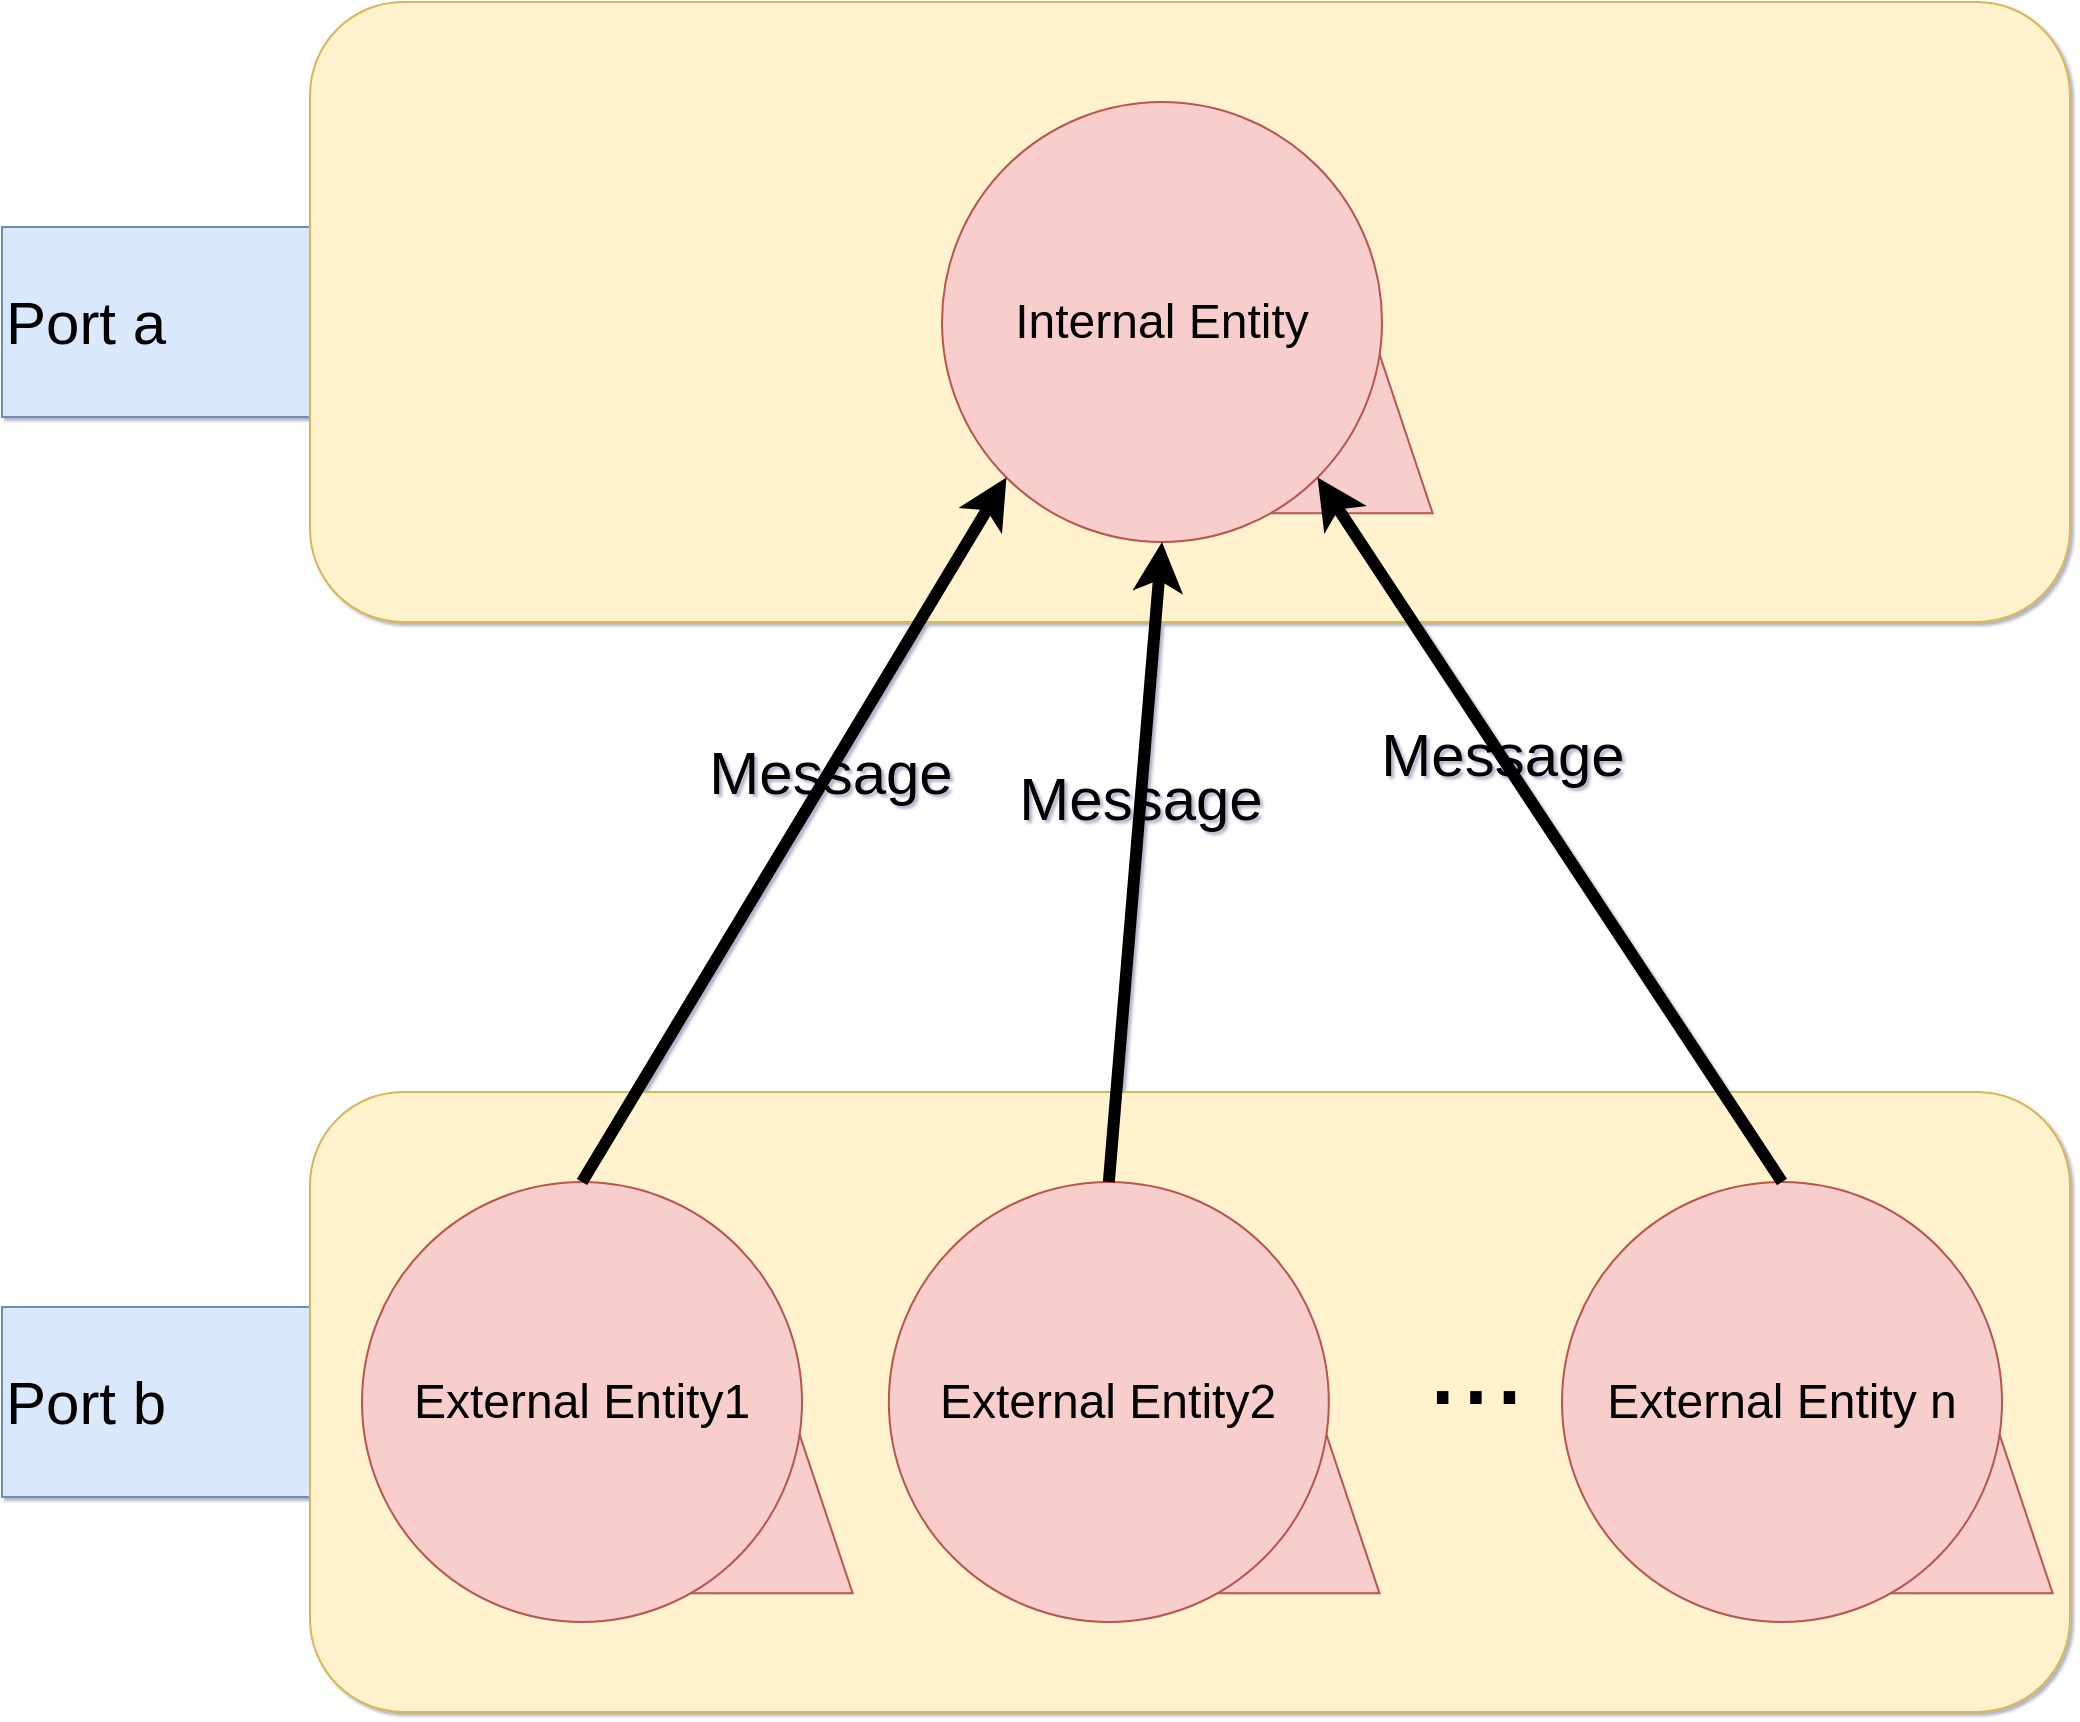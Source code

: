 <mxfile version="14.6.13" type="device"><diagram id="wI8z80SIdUuaSBe2A1s2" name="Pagina-1"><mxGraphModel dx="2637" dy="1410" grid="1" gridSize="10" guides="1" tooltips="1" connect="1" arrows="1" fold="1" page="1" pageScale="1" pageWidth="827" pageHeight="1169" math="0" shadow="1"><root><mxCell id="0"/><mxCell id="1" parent="0"/><mxCell id="yC45H5Q2E_v1Ut4uyyij-43" value="&lt;font color=&quot;#000000&quot;&gt;&lt;span style=&quot;font-size: 30px&quot;&gt;Port b&lt;/span&gt;&lt;/font&gt;" style="rounded=0;whiteSpace=wrap;html=1;labelBackgroundColor=none;fillColor=#dae8fc;strokeColor=#6c8ebf;align=left;" vertex="1" parent="1"><mxGeometry x="-180" y="692.5" width="210" height="95" as="geometry"/></mxCell><mxCell id="yC45H5Q2E_v1Ut4uyyij-42" value="&lt;font color=&quot;#000000&quot;&gt;&lt;span style=&quot;font-size: 30px&quot;&gt;Port a&lt;/span&gt;&lt;/font&gt;" style="rounded=0;whiteSpace=wrap;html=1;labelBackgroundColor=none;fillColor=#dae8fc;strokeColor=#6c8ebf;align=left;" vertex="1" parent="1"><mxGeometry x="-180" y="152.5" width="210" height="95" as="geometry"/></mxCell><mxCell id="yC45H5Q2E_v1Ut4uyyij-17" value="" style="rounded=1;whiteSpace=wrap;html=1;fillColor=#fff2cc;strokeColor=#d6b656;" vertex="1" parent="1"><mxGeometry x="-26" y="40" width="880" height="310" as="geometry"/></mxCell><mxCell id="yC45H5Q2E_v1Ut4uyyij-18" value="" style="triangle;whiteSpace=wrap;html=1;rotation=-90;fillColor=#f8cecc;strokeColor=#b85450;" vertex="1" parent="1"><mxGeometry x="395.04" y="155.35" width="168.13" height="112.43" as="geometry"/></mxCell><mxCell id="yC45H5Q2E_v1Ut4uyyij-19" value="&lt;font color=&quot;#000000&quot;&gt;&lt;span style=&quot;font-size: 24px&quot;&gt;Internal Entity&lt;/span&gt;&lt;/font&gt;" style="ellipse;whiteSpace=wrap;html=1;aspect=fixed;fillColor=#f8cecc;strokeColor=#b85450;" vertex="1" parent="1"><mxGeometry x="290" y="90" width="220" height="220" as="geometry"/></mxCell><mxCell id="yC45H5Q2E_v1Ut4uyyij-20" value="" style="rounded=1;whiteSpace=wrap;html=1;fillColor=#fff2cc;strokeColor=#d6b656;" vertex="1" parent="1"><mxGeometry x="-26" y="585" width="880" height="310" as="geometry"/></mxCell><mxCell id="yC45H5Q2E_v1Ut4uyyij-21" value="" style="triangle;whiteSpace=wrap;html=1;rotation=-90;fillColor=#f8cecc;strokeColor=#b85450;" vertex="1" parent="1"><mxGeometry x="105.04" y="695.35" width="168.13" height="112.43" as="geometry"/></mxCell><mxCell id="yC45H5Q2E_v1Ut4uyyij-22" value="&lt;font color=&quot;#000000&quot; style=&quot;font-size: 24px&quot;&gt;External Entity1&lt;br&gt;&lt;/font&gt;" style="ellipse;whiteSpace=wrap;html=1;aspect=fixed;fillColor=#f8cecc;strokeColor=#b85450;" vertex="1" parent="1"><mxGeometry y="630" width="220" height="220" as="geometry"/></mxCell><mxCell id="yC45H5Q2E_v1Ut4uyyij-29" value="&lt;font style=&quot;font-size: 60px&quot;&gt;...&lt;/font&gt;" style="text;html=1;align=center;verticalAlign=middle;whiteSpace=wrap;rounded=0;fontColor=#000000;" vertex="1" parent="1"><mxGeometry x="536.59" y="710" width="40" height="20" as="geometry"/></mxCell><mxCell id="yC45H5Q2E_v1Ut4uyyij-32" value="" style="triangle;whiteSpace=wrap;html=1;rotation=-90;fillColor=#f8cecc;strokeColor=#b85450;" vertex="1" parent="1"><mxGeometry x="368.46" y="695.35" width="168.13" height="112.43" as="geometry"/></mxCell><mxCell id="yC45H5Q2E_v1Ut4uyyij-33" value="&lt;span style=&quot;color: rgb(0 , 0 , 0) ; font-size: 24px&quot;&gt;External Entity2&lt;/span&gt;" style="ellipse;whiteSpace=wrap;html=1;aspect=fixed;fillColor=#f8cecc;strokeColor=#b85450;" vertex="1" parent="1"><mxGeometry x="263.42" y="630" width="220" height="220" as="geometry"/></mxCell><mxCell id="yC45H5Q2E_v1Ut4uyyij-34" value="" style="triangle;whiteSpace=wrap;html=1;rotation=-90;fillColor=#f8cecc;strokeColor=#b85450;" vertex="1" parent="1"><mxGeometry x="705.04" y="695.35" width="168.13" height="112.43" as="geometry"/></mxCell><mxCell id="yC45H5Q2E_v1Ut4uyyij-35" value="&lt;span style=&quot;color: rgb(0 , 0 , 0) ; font-size: 24px&quot;&gt;External Entity n&lt;/span&gt;" style="ellipse;whiteSpace=wrap;html=1;aspect=fixed;fillColor=#f8cecc;strokeColor=#b85450;" vertex="1" parent="1"><mxGeometry x="600" y="630" width="220" height="220" as="geometry"/></mxCell><mxCell id="yC45H5Q2E_v1Ut4uyyij-36" value="" style="endArrow=classic;html=1;fontColor=#000000;exitX=0.5;exitY=0;exitDx=0;exitDy=0;entryX=0;entryY=1;entryDx=0;entryDy=0;strokeColor=#000000;strokeWidth=6;" edge="1" parent="1" source="yC45H5Q2E_v1Ut4uyyij-22" target="yC45H5Q2E_v1Ut4uyyij-19"><mxGeometry width="50" height="50" relative="1" as="geometry"><mxPoint x="280" y="580" as="sourcePoint"/><mxPoint x="330" y="530" as="targetPoint"/></mxGeometry></mxCell><mxCell id="yC45H5Q2E_v1Ut4uyyij-39" value="&lt;font style=&quot;font-size: 30px&quot;&gt;Message&lt;/font&gt;" style="edgeLabel;html=1;align=center;verticalAlign=middle;resizable=0;points=[];fontColor=#000000;labelBackgroundColor=none;" vertex="1" connectable="0" parent="yC45H5Q2E_v1Ut4uyyij-36"><mxGeometry x="0.163" relative="1" as="geometry"><mxPoint y="-1" as="offset"/></mxGeometry></mxCell><mxCell id="yC45H5Q2E_v1Ut4uyyij-37" value="" style="endArrow=classic;html=1;fontColor=#000000;exitX=0.5;exitY=0;exitDx=0;exitDy=0;entryX=0.5;entryY=1;entryDx=0;entryDy=0;strokeColor=#000000;strokeWidth=6;" edge="1" parent="1" source="yC45H5Q2E_v1Ut4uyyij-33" target="yC45H5Q2E_v1Ut4uyyij-19"><mxGeometry width="50" height="50" relative="1" as="geometry"><mxPoint x="120" y="640" as="sourcePoint"/><mxPoint x="332.218" y="287.782" as="targetPoint"/></mxGeometry></mxCell><mxCell id="yC45H5Q2E_v1Ut4uyyij-40" value="&lt;span style=&quot;font-size: 30px&quot;&gt;Message&lt;/span&gt;" style="edgeLabel;html=1;align=center;verticalAlign=middle;resizable=0;points=[];fontColor=#000000;labelBackgroundColor=none;" vertex="1" connectable="0" parent="yC45H5Q2E_v1Ut4uyyij-37"><mxGeometry x="0.197" y="1" relative="1" as="geometry"><mxPoint y="-1" as="offset"/></mxGeometry></mxCell><mxCell id="yC45H5Q2E_v1Ut4uyyij-38" value="" style="endArrow=classic;html=1;fontColor=#000000;exitX=0.5;exitY=0;exitDx=0;exitDy=0;entryX=1;entryY=1;entryDx=0;entryDy=0;strokeColor=#000000;strokeWidth=6;" edge="1" parent="1" source="yC45H5Q2E_v1Ut4uyyij-35" target="yC45H5Q2E_v1Ut4uyyij-19"><mxGeometry width="50" height="50" relative="1" as="geometry"><mxPoint x="383.42" y="640" as="sourcePoint"/><mxPoint x="410" y="320" as="targetPoint"/></mxGeometry></mxCell><mxCell id="yC45H5Q2E_v1Ut4uyyij-41" value="&lt;span style=&quot;font-size: 30px&quot;&gt;Message&lt;/span&gt;" style="edgeLabel;html=1;align=center;verticalAlign=middle;resizable=0;points=[];fontColor=#000000;labelBackgroundColor=none;" vertex="1" connectable="0" parent="yC45H5Q2E_v1Ut4uyyij-38"><mxGeometry x="0.217" y="-1" relative="1" as="geometry"><mxPoint as="offset"/></mxGeometry></mxCell></root></mxGraphModel></diagram></mxfile>